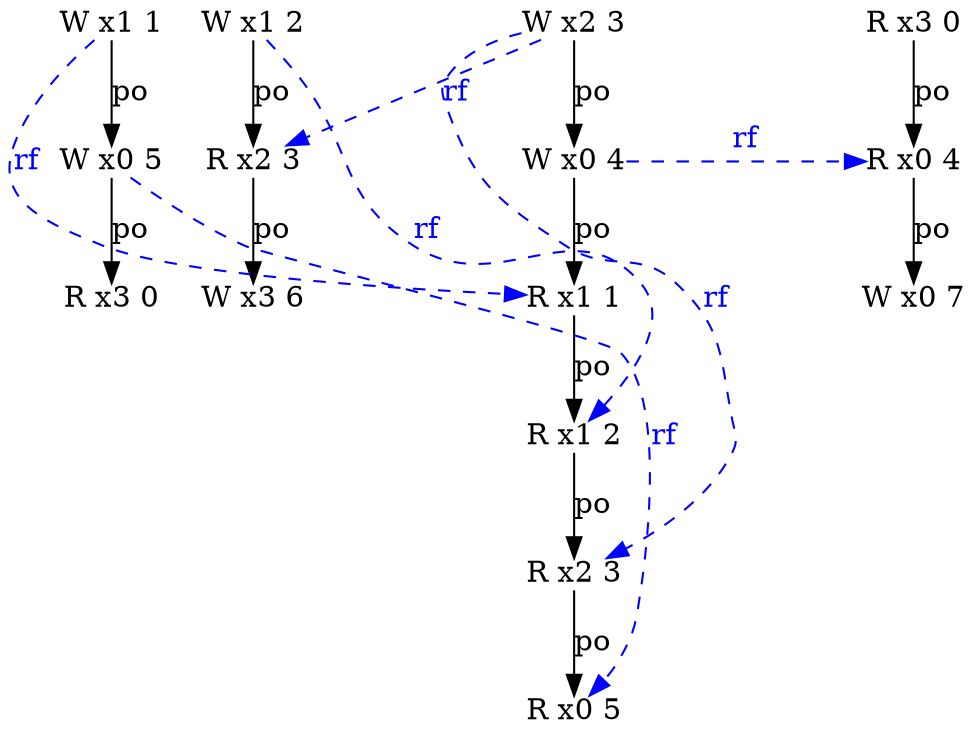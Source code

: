 digraph g {
  n2_4 [type=R,loc=2,th=2,idx=4,label="R x2 3",pos="2,-4!",shape=plain];
  n2_0 [type=W,loc=2,th=2,idx=0,label="W x2 3",pos="2,0!",shape=plain];
  n3_1 [type=R,loc=0,th=3,idx=1,label="R x0 4",pos="3,-1!",shape=plain];
  n1_1 [type=R,loc=2,th=1,idx=1,label="R x2 3",pos="1,-1!",shape=plain];
  n2_2 [type=R,loc=1,th=2,idx=2,label="R x1 1",pos="2,-2!",shape=plain];
  n3_2 [type=W,loc=0,th=3,idx=2,label="W x0 7",pos="3,-2!",shape=plain];
  n2_1 [type=W,loc=0,th=2,idx=1,label="W x0 4",pos="2,-1!",shape=plain];
  n2_3 [type=R,loc=1,th=2,idx=3,label="R x1 2",pos="2,-3!",shape=plain];
  n3_0 [type=R,loc=3,th=3,idx=0,label="R x3 0",pos="3,0!",shape=plain];
  n0_2 [type=R,loc=3,th=0,idx=2,label="R x3 0",pos="0,-2!",shape=plain];
  n2_5 [type=R,loc=0,th=2,idx=5,label="R x0 5",pos="2,-5!",shape=plain];
  n1_2 [type=W,loc=3,th=1,idx=2,label="W x3 6",pos="1,-2!",shape=plain];
  n1_0 [type=W,loc=1,th=1,idx=0,label="W x1 2",pos="1,0!",shape=plain];
  n0_0 [type=W,loc=1,th=0,idx=0,label="W x1 1",pos="0,0!",shape=plain];
  n0_1 [type=W,loc=0,th=0,idx=1,label="W x0 5",pos="0,-1!",shape=plain];
  n1_0 -> n1_1 [label="po"];
  n1_1 -> n1_2 [label="po"];
  n2_2 -> n2_3 [label="po"];
  n2_4 -> n2_5 [label="po"];
  n2_3 -> n2_4 [label="po"];
  n0_1 -> n0_2 [label="po"];
  n3_0 -> n3_1 [label="po"];
  n2_1 -> n2_2 [label="po"];
  n0_0 -> n0_1 [label="po"];
  n2_0 -> n2_1 [label="po"];
  n3_1 -> n3_2 [label="po"];
  n2_1 -> n3_1 [from_th=2,to_th=3,from_idx=1,to_idx=1,constraint=false,style=dashed,label="rf",fontcolor=blue,color=blue];
  n1_0 -> n2_3 [from_th=1,to_th=2,from_idx=0,to_idx=3,constraint=false,style=dashed,label="rf",fontcolor=blue,color=blue];
  n2_0 -> n2_4 [from_th=2,to_th=2,from_idx=0,to_idx=4,constraint=false,style=dashed,label="rf",fontcolor=blue,color=blue];
  n0_1 -> n2_5 [from_th=0,to_th=2,from_idx=1,to_idx=5,constraint=false,style=dashed,label="rf",fontcolor=blue,color=blue];
  n0_0 -> n2_2 [from_th=0,to_th=2,from_idx=0,to_idx=2,constraint=false,style=dashed,label="rf",fontcolor=blue,color=blue];
  n2_0 -> n1_1 [from_th=2,to_th=1,from_idx=0,to_idx=1,constraint=false,style=dashed,label="rf",fontcolor=blue,color=blue];
}
